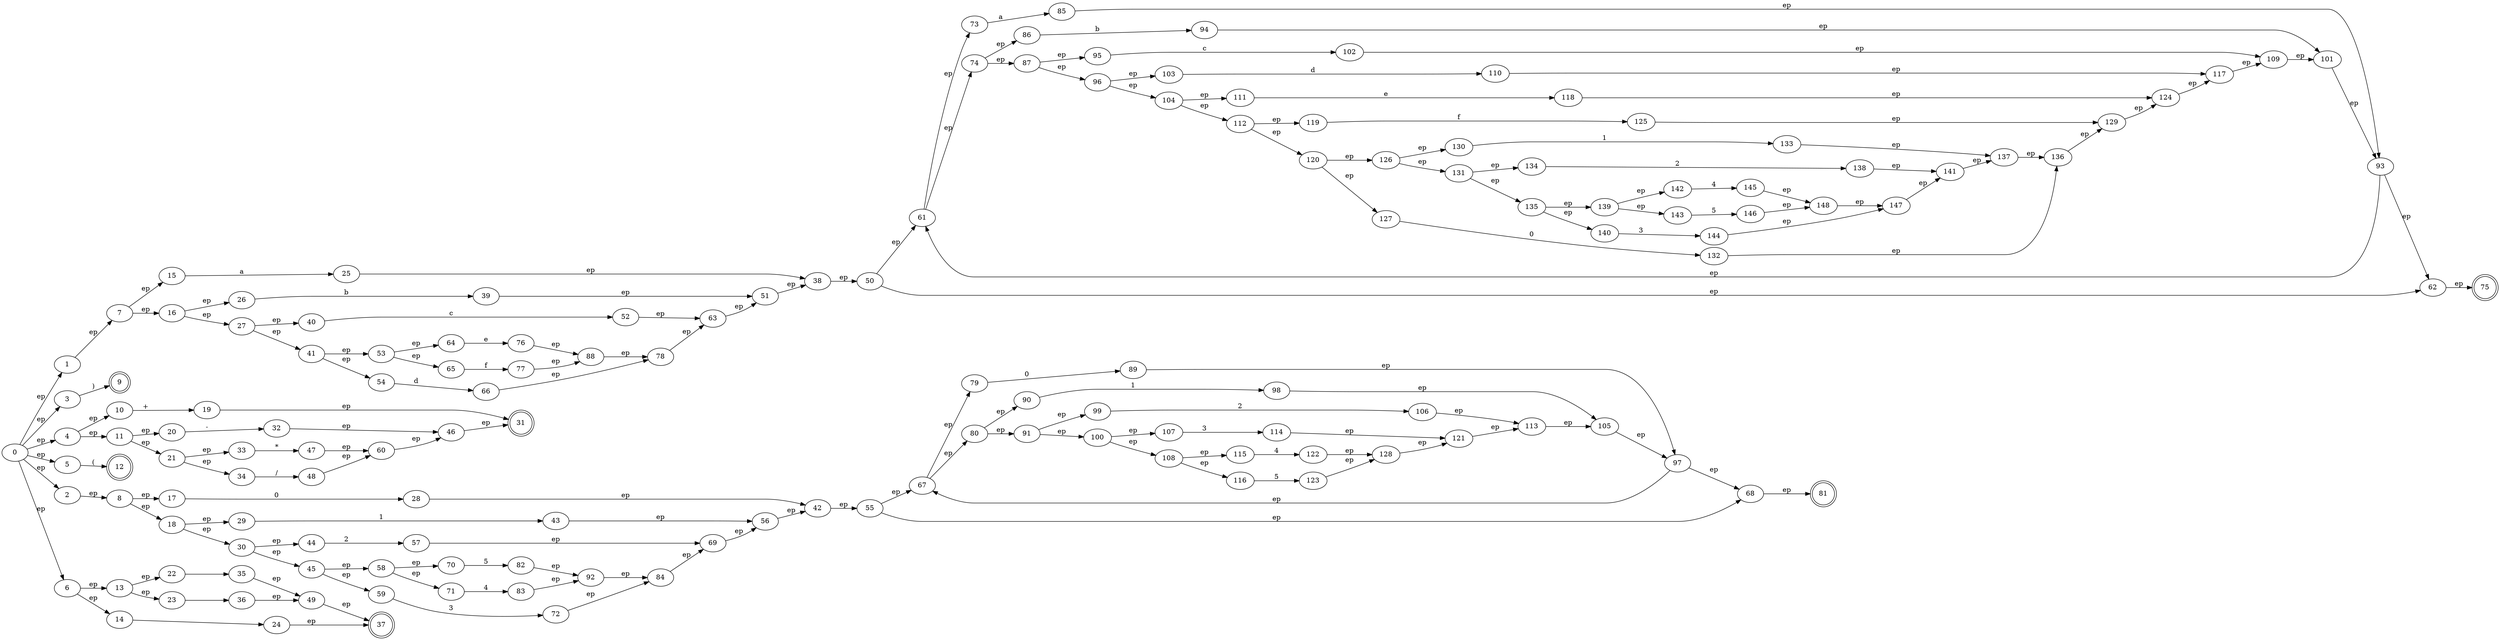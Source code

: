 digraph regex_dfa{
rankdir=LR;
	0 [label=0]
	0-> 1 [label="ep"]
	0-> 3 [label="ep"]
	0-> 4 [label="ep"]
	0-> 5 [label="ep"]
	0-> 2 [label="ep"]
	0-> 6 [label="ep"]
	1 [label=1]
	1-> 7 [label="ep"]
	3 [label=3]
	3-> 9 [label=")"]
	4 [label=4]
	4-> 10 [label="ep"]
	4-> 11 [label="ep"]
	5 [label=5]
	5-> 12 [label="("]
	2 [label=2]
	2-> 8 [label="ep"]
	6 [label=6]
	6-> 13 [label="ep"]
	6-> 14 [label="ep"]
	7 [label=7]
	7-> 15 [label="ep"]
	7-> 16 [label="ep"]
	 9 [label="9", shape=doublecircle]
	10 [label=10]
	10-> 19 [label="+"]
	11 [label=11]
	11-> 20 [label="ep"]
	11-> 21 [label="ep"]
	 12 [label="12", shape=doublecircle]
	8 [label=8]
	8-> 17 [label="ep"]
	8-> 18 [label="ep"]
	13 [label=13]
	13-> 22 [label="ep"]
	13-> 23 [label="ep"]
	14 [label=14]
	14-> 24 [label=" "]
	15 [label=15]
	15-> 25 [label="a"]
	16 [label=16]
	16-> 26 [label="ep"]
	16-> 27 [label="ep"]
	19 [label=19]
	19-> 31 [label="ep"]
	20 [label=20]
	20-> 32 [label="-"]
	21 [label=21]
	21-> 33 [label="ep"]
	21-> 34 [label="ep"]
	17 [label=17]
	17-> 28 [label="0"]
	18 [label=18]
	18-> 29 [label="ep"]
	18-> 30 [label="ep"]
	22 [label=22]
	22-> 35 [label="
"]
	23 [label=23]
	23-> 36 [label="	"]
	24 [label=24]
	24-> 37 [label="ep"]
	25 [label=25]
	25-> 38 [label="ep"]
	26 [label=26]
	26-> 39 [label="b"]
	27 [label=27]
	27-> 40 [label="ep"]
	27-> 41 [label="ep"]
	 31 [label="31", shape=doublecircle]
	32 [label=32]
	32-> 46 [label="ep"]
	33 [label=33]
	33-> 47 [label="*"]
	34 [label=34]
	34-> 48 [label="/"]
	28 [label=28]
	28-> 42 [label="ep"]
	29 [label=29]
	29-> 43 [label="1"]
	30 [label=30]
	30-> 44 [label="ep"]
	30-> 45 [label="ep"]
	35 [label=35]
	35-> 49 [label="ep"]
	36 [label=36]
	36-> 49 [label="ep"]
	 37 [label="37", shape=doublecircle]
	38 [label=38]
	38-> 50 [label="ep"]
	39 [label=39]
	39-> 51 [label="ep"]
	40 [label=40]
	40-> 52 [label="c"]
	41 [label=41]
	41-> 53 [label="ep"]
	41-> 54 [label="ep"]
	46 [label=46]
	46-> 31 [label="ep"]
	47 [label=47]
	47-> 60 [label="ep"]
	48 [label=48]
	48-> 60 [label="ep"]
	42 [label=42]
	42-> 55 [label="ep"]
	43 [label=43]
	43-> 56 [label="ep"]
	44 [label=44]
	44-> 57 [label="2"]
	45 [label=45]
	45-> 58 [label="ep"]
	45-> 59 [label="ep"]
	49 [label=49]
	49-> 37 [label="ep"]
	50 [label=50]
	50-> 61 [label="ep"]
	50-> 62 [label="ep"]
	51 [label=51]
	51-> 38 [label="ep"]
	52 [label=52]
	52-> 63 [label="ep"]
	53 [label=53]
	53-> 64 [label="ep"]
	53-> 65 [label="ep"]
	54 [label=54]
	54-> 66 [label="d"]
	60 [label=60]
	60-> 46 [label="ep"]
	55 [label=55]
	55-> 67 [label="ep"]
	55-> 68 [label="ep"]
	56 [label=56]
	56-> 42 [label="ep"]
	57 [label=57]
	57-> 69 [label="ep"]
	58 [label=58]
	58-> 70 [label="ep"]
	58-> 71 [label="ep"]
	59 [label=59]
	59-> 72 [label="3"]
	61 [label=61]
	61-> 73 [label="ep"]
	61-> 74 [label="ep"]
	62 [label=62]
	62-> 75 [label="ep"]
	63 [label=63]
	63-> 51 [label="ep"]
	64 [label=64]
	64-> 76 [label="e"]
	65 [label=65]
	65-> 77 [label="f"]
	66 [label=66]
	66-> 78 [label="ep"]
	67 [label=67]
	67-> 79 [label="ep"]
	67-> 80 [label="ep"]
	68 [label=68]
	68-> 81 [label="ep"]
	69 [label=69]
	69-> 56 [label="ep"]
	70 [label=70]
	70-> 82 [label="5"]
	71 [label=71]
	71-> 83 [label="4"]
	72 [label=72]
	72-> 84 [label="ep"]
	73 [label=73]
	73-> 85 [label="a"]
	74 [label=74]
	74-> 86 [label="ep"]
	74-> 87 [label="ep"]
	 75 [label="75", shape=doublecircle]
	76 [label=76]
	76-> 88 [label="ep"]
	77 [label=77]
	77-> 88 [label="ep"]
	78 [label=78]
	78-> 63 [label="ep"]
	79 [label=79]
	79-> 89 [label="0"]
	80 [label=80]
	80-> 90 [label="ep"]
	80-> 91 [label="ep"]
	 81 [label="81", shape=doublecircle]
	82 [label=82]
	82-> 92 [label="ep"]
	83 [label=83]
	83-> 92 [label="ep"]
	84 [label=84]
	84-> 69 [label="ep"]
	85 [label=85]
	85-> 93 [label="ep"]
	86 [label=86]
	86-> 94 [label="b"]
	87 [label=87]
	87-> 95 [label="ep"]
	87-> 96 [label="ep"]
	88 [label=88]
	88-> 78 [label="ep"]
	89 [label=89]
	89-> 97 [label="ep"]
	90 [label=90]
	90-> 98 [label="1"]
	91 [label=91]
	91-> 99 [label="ep"]
	91-> 100 [label="ep"]
	92 [label=92]
	92-> 84 [label="ep"]
	93 [label=93]
	93-> 61 [label="ep"]
	93-> 62 [label="ep"]
	94 [label=94]
	94-> 101 [label="ep"]
	95 [label=95]
	95-> 102 [label="c"]
	96 [label=96]
	96-> 103 [label="ep"]
	96-> 104 [label="ep"]
	97 [label=97]
	97-> 67 [label="ep"]
	97-> 68 [label="ep"]
	98 [label=98]
	98-> 105 [label="ep"]
	99 [label=99]
	99-> 106 [label="2"]
	100 [label=100]
	100-> 107 [label="ep"]
	100-> 108 [label="ep"]
	101 [label=101]
	101-> 93 [label="ep"]
	102 [label=102]
	102-> 109 [label="ep"]
	103 [label=103]
	103-> 110 [label="d"]
	104 [label=104]
	104-> 111 [label="ep"]
	104-> 112 [label="ep"]
	105 [label=105]
	105-> 97 [label="ep"]
	106 [label=106]
	106-> 113 [label="ep"]
	107 [label=107]
	107-> 114 [label="3"]
	108 [label=108]
	108-> 115 [label="ep"]
	108-> 116 [label="ep"]
	109 [label=109]
	109-> 101 [label="ep"]
	110 [label=110]
	110-> 117 [label="ep"]
	111 [label=111]
	111-> 118 [label="e"]
	112 [label=112]
	112-> 119 [label="ep"]
	112-> 120 [label="ep"]
	113 [label=113]
	113-> 105 [label="ep"]
	114 [label=114]
	114-> 121 [label="ep"]
	115 [label=115]
	115-> 122 [label="4"]
	116 [label=116]
	116-> 123 [label="5"]
	117 [label=117]
	117-> 109 [label="ep"]
	118 [label=118]
	118-> 124 [label="ep"]
	119 [label=119]
	119-> 125 [label="f"]
	120 [label=120]
	120-> 126 [label="ep"]
	120-> 127 [label="ep"]
	121 [label=121]
	121-> 113 [label="ep"]
	122 [label=122]
	122-> 128 [label="ep"]
	123 [label=123]
	123-> 128 [label="ep"]
	124 [label=124]
	124-> 117 [label="ep"]
	125 [label=125]
	125-> 129 [label="ep"]
	126 [label=126]
	126-> 130 [label="ep"]
	126-> 131 [label="ep"]
	127 [label=127]
	127-> 132 [label="0"]
	128 [label=128]
	128-> 121 [label="ep"]
	129 [label=129]
	129-> 124 [label="ep"]
	130 [label=130]
	130-> 133 [label="1"]
	131 [label=131]
	131-> 134 [label="ep"]
	131-> 135 [label="ep"]
	132 [label=132]
	132-> 136 [label="ep"]
	133 [label=133]
	133-> 137 [label="ep"]
	134 [label=134]
	134-> 138 [label="2"]
	135 [label=135]
	135-> 139 [label="ep"]
	135-> 140 [label="ep"]
	136 [label=136]
	136-> 129 [label="ep"]
	137 [label=137]
	137-> 136 [label="ep"]
	138 [label=138]
	138-> 141 [label="ep"]
	139 [label=139]
	139-> 142 [label="ep"]
	139-> 143 [label="ep"]
	140 [label=140]
	140-> 144 [label="3"]
	141 [label=141]
	141-> 137 [label="ep"]
	142 [label=142]
	142-> 145 [label="4"]
	143 [label=143]
	143-> 146 [label="5"]
	144 [label=144]
	144-> 147 [label="ep"]
	145 [label=145]
	145-> 148 [label="ep"]
	146 [label=146]
	146-> 148 [label="ep"]
	147 [label=147]
	147-> 141 [label="ep"]
	148 [label=148]
	148-> 147 [label="ep"]
}
